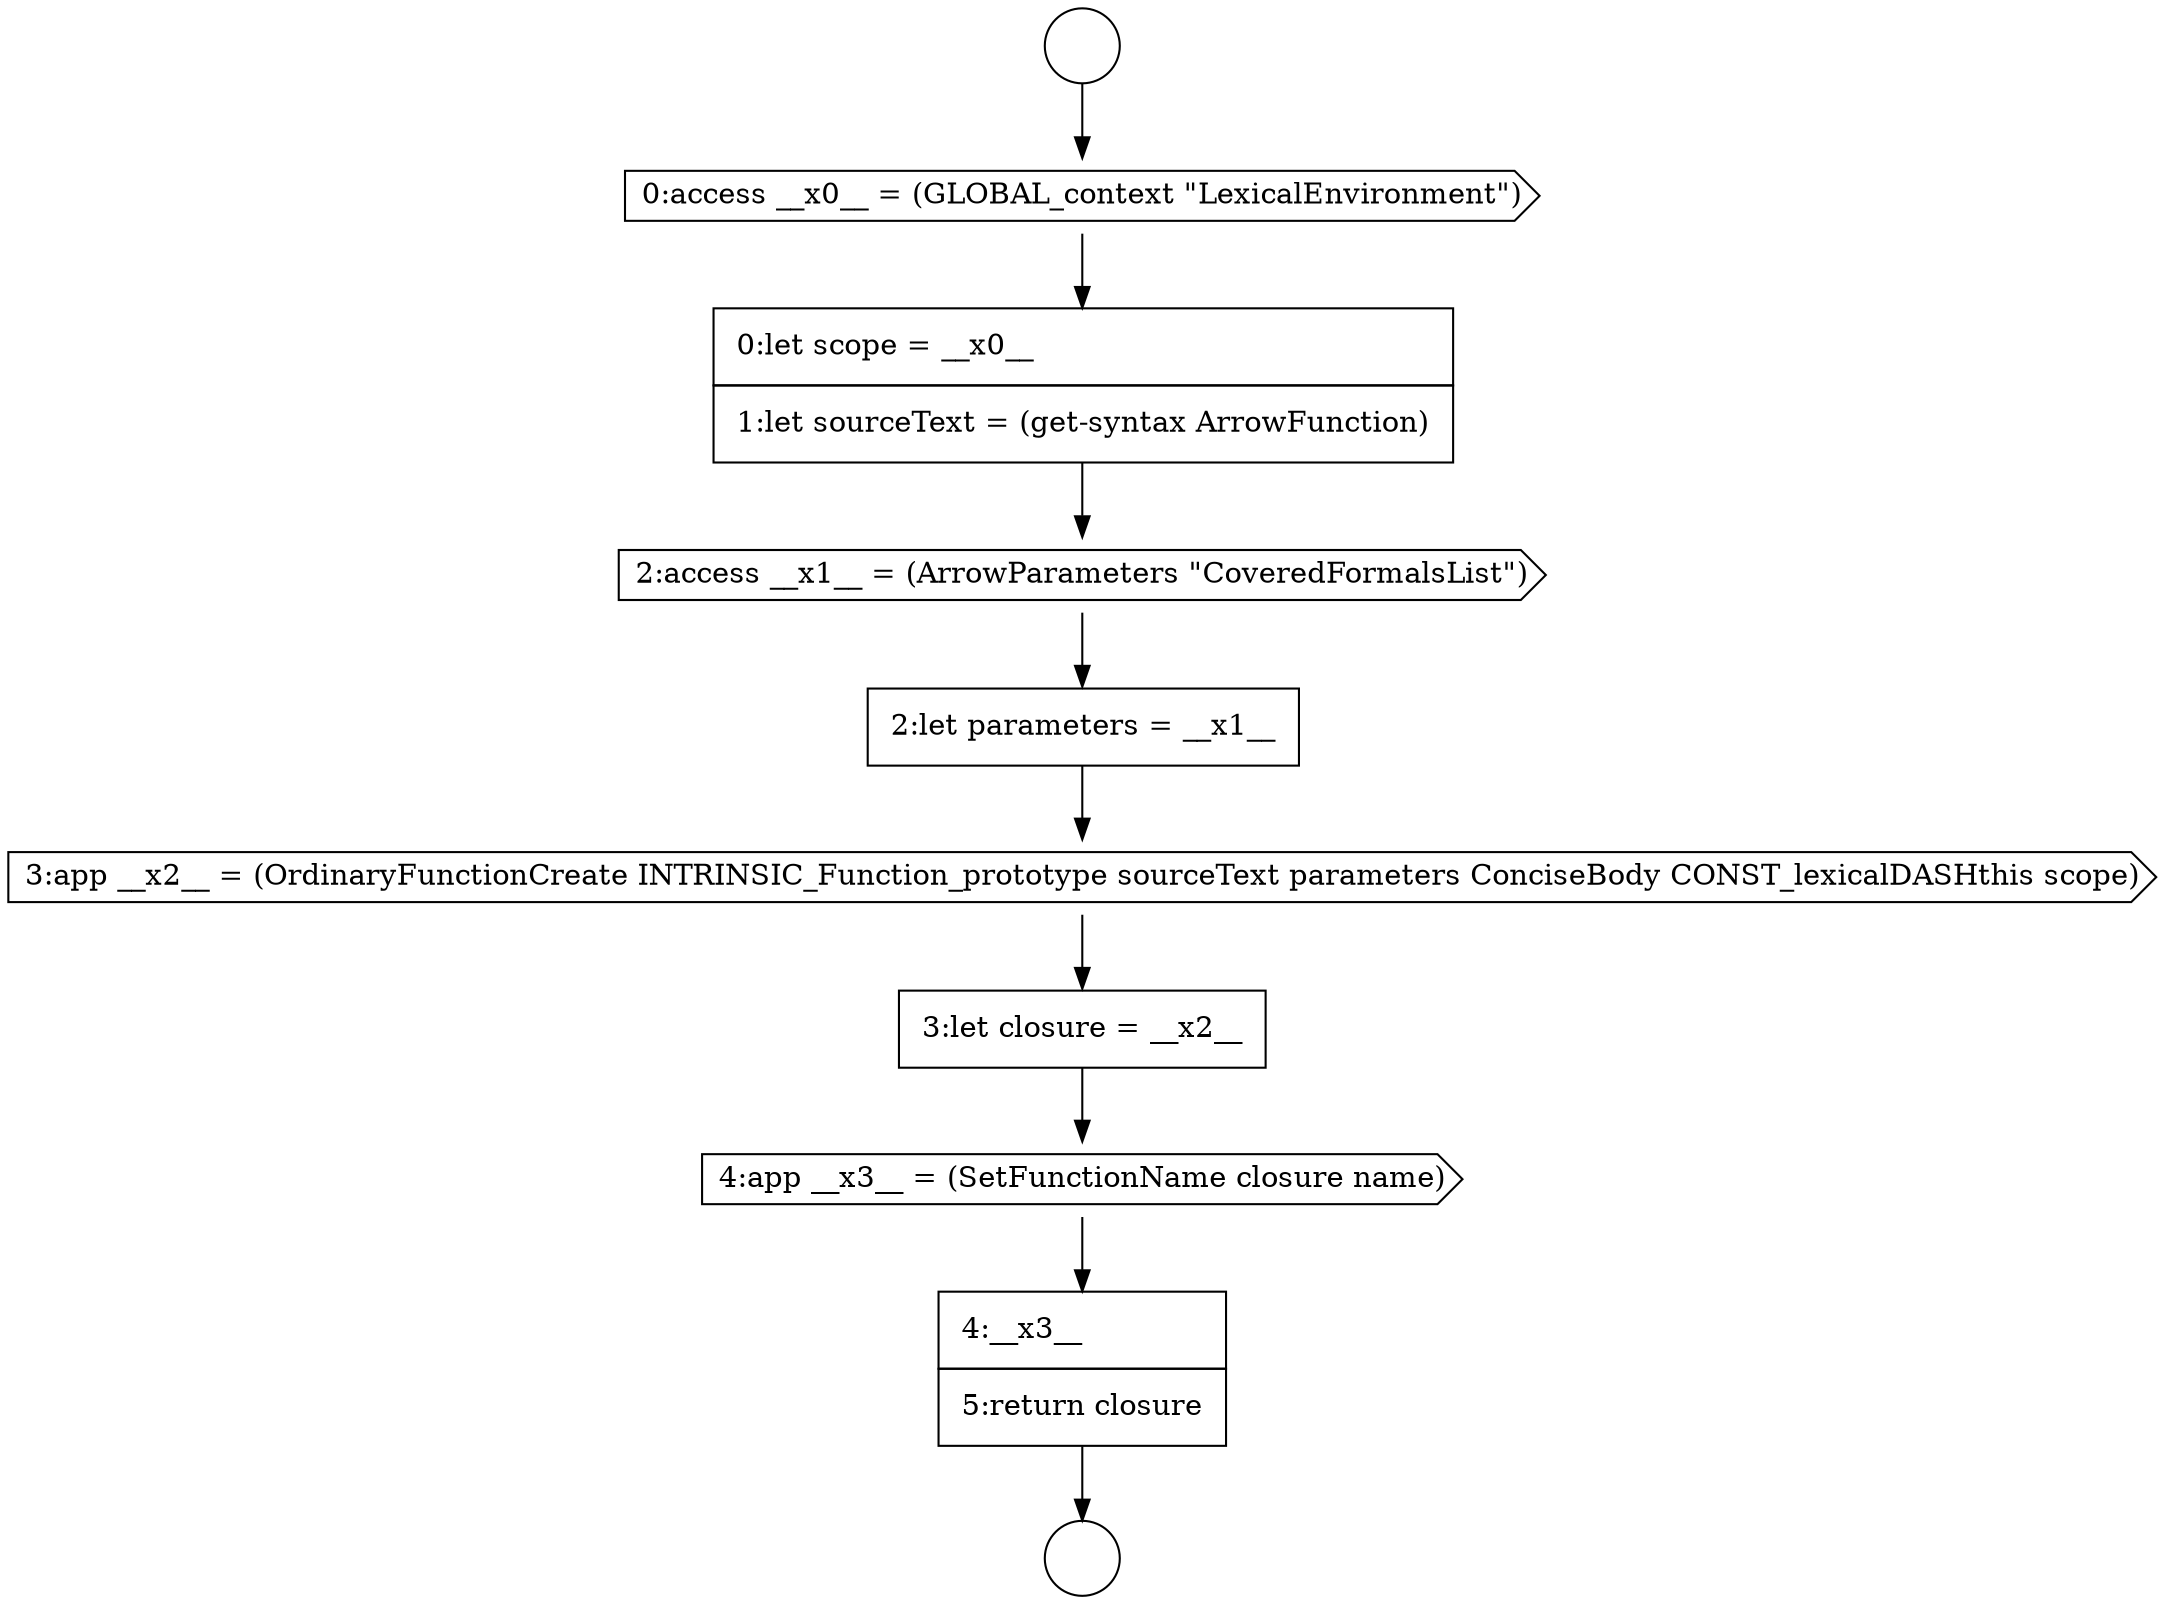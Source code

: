 digraph {
  node9052 [shape=cds, label=<<font color="black">2:access __x1__ = (ArrowParameters &quot;CoveredFormalsList&quot;)</font>> color="black" fillcolor="white" style=filled]
  node9056 [shape=cds, label=<<font color="black">4:app __x3__ = (SetFunctionName closure name)</font>> color="black" fillcolor="white" style=filled]
  node9048 [shape=circle label=" " color="black" fillcolor="white" style=filled]
  node9053 [shape=none, margin=0, label=<<font color="black">
    <table border="0" cellborder="1" cellspacing="0" cellpadding="10">
      <tr><td align="left">2:let parameters = __x1__</td></tr>
    </table>
  </font>> color="black" fillcolor="white" style=filled]
  node9049 [shape=circle label=" " color="black" fillcolor="white" style=filled]
  node9057 [shape=none, margin=0, label=<<font color="black">
    <table border="0" cellborder="1" cellspacing="0" cellpadding="10">
      <tr><td align="left">4:__x3__</td></tr>
      <tr><td align="left">5:return closure</td></tr>
    </table>
  </font>> color="black" fillcolor="white" style=filled]
  node9054 [shape=cds, label=<<font color="black">3:app __x2__ = (OrdinaryFunctionCreate INTRINSIC_Function_prototype sourceText parameters ConciseBody CONST_lexicalDASHthis scope)</font>> color="black" fillcolor="white" style=filled]
  node9050 [shape=cds, label=<<font color="black">0:access __x0__ = (GLOBAL_context &quot;LexicalEnvironment&quot;)</font>> color="black" fillcolor="white" style=filled]
  node9051 [shape=none, margin=0, label=<<font color="black">
    <table border="0" cellborder="1" cellspacing="0" cellpadding="10">
      <tr><td align="left">0:let scope = __x0__</td></tr>
      <tr><td align="left">1:let sourceText = (get-syntax ArrowFunction)</td></tr>
    </table>
  </font>> color="black" fillcolor="white" style=filled]
  node9055 [shape=none, margin=0, label=<<font color="black">
    <table border="0" cellborder="1" cellspacing="0" cellpadding="10">
      <tr><td align="left">3:let closure = __x2__</td></tr>
    </table>
  </font>> color="black" fillcolor="white" style=filled]
  node9056 -> node9057 [ color="black"]
  node9054 -> node9055 [ color="black"]
  node9055 -> node9056 [ color="black"]
  node9050 -> node9051 [ color="black"]
  node9052 -> node9053 [ color="black"]
  node9057 -> node9049 [ color="black"]
  node9053 -> node9054 [ color="black"]
  node9048 -> node9050 [ color="black"]
  node9051 -> node9052 [ color="black"]
}
